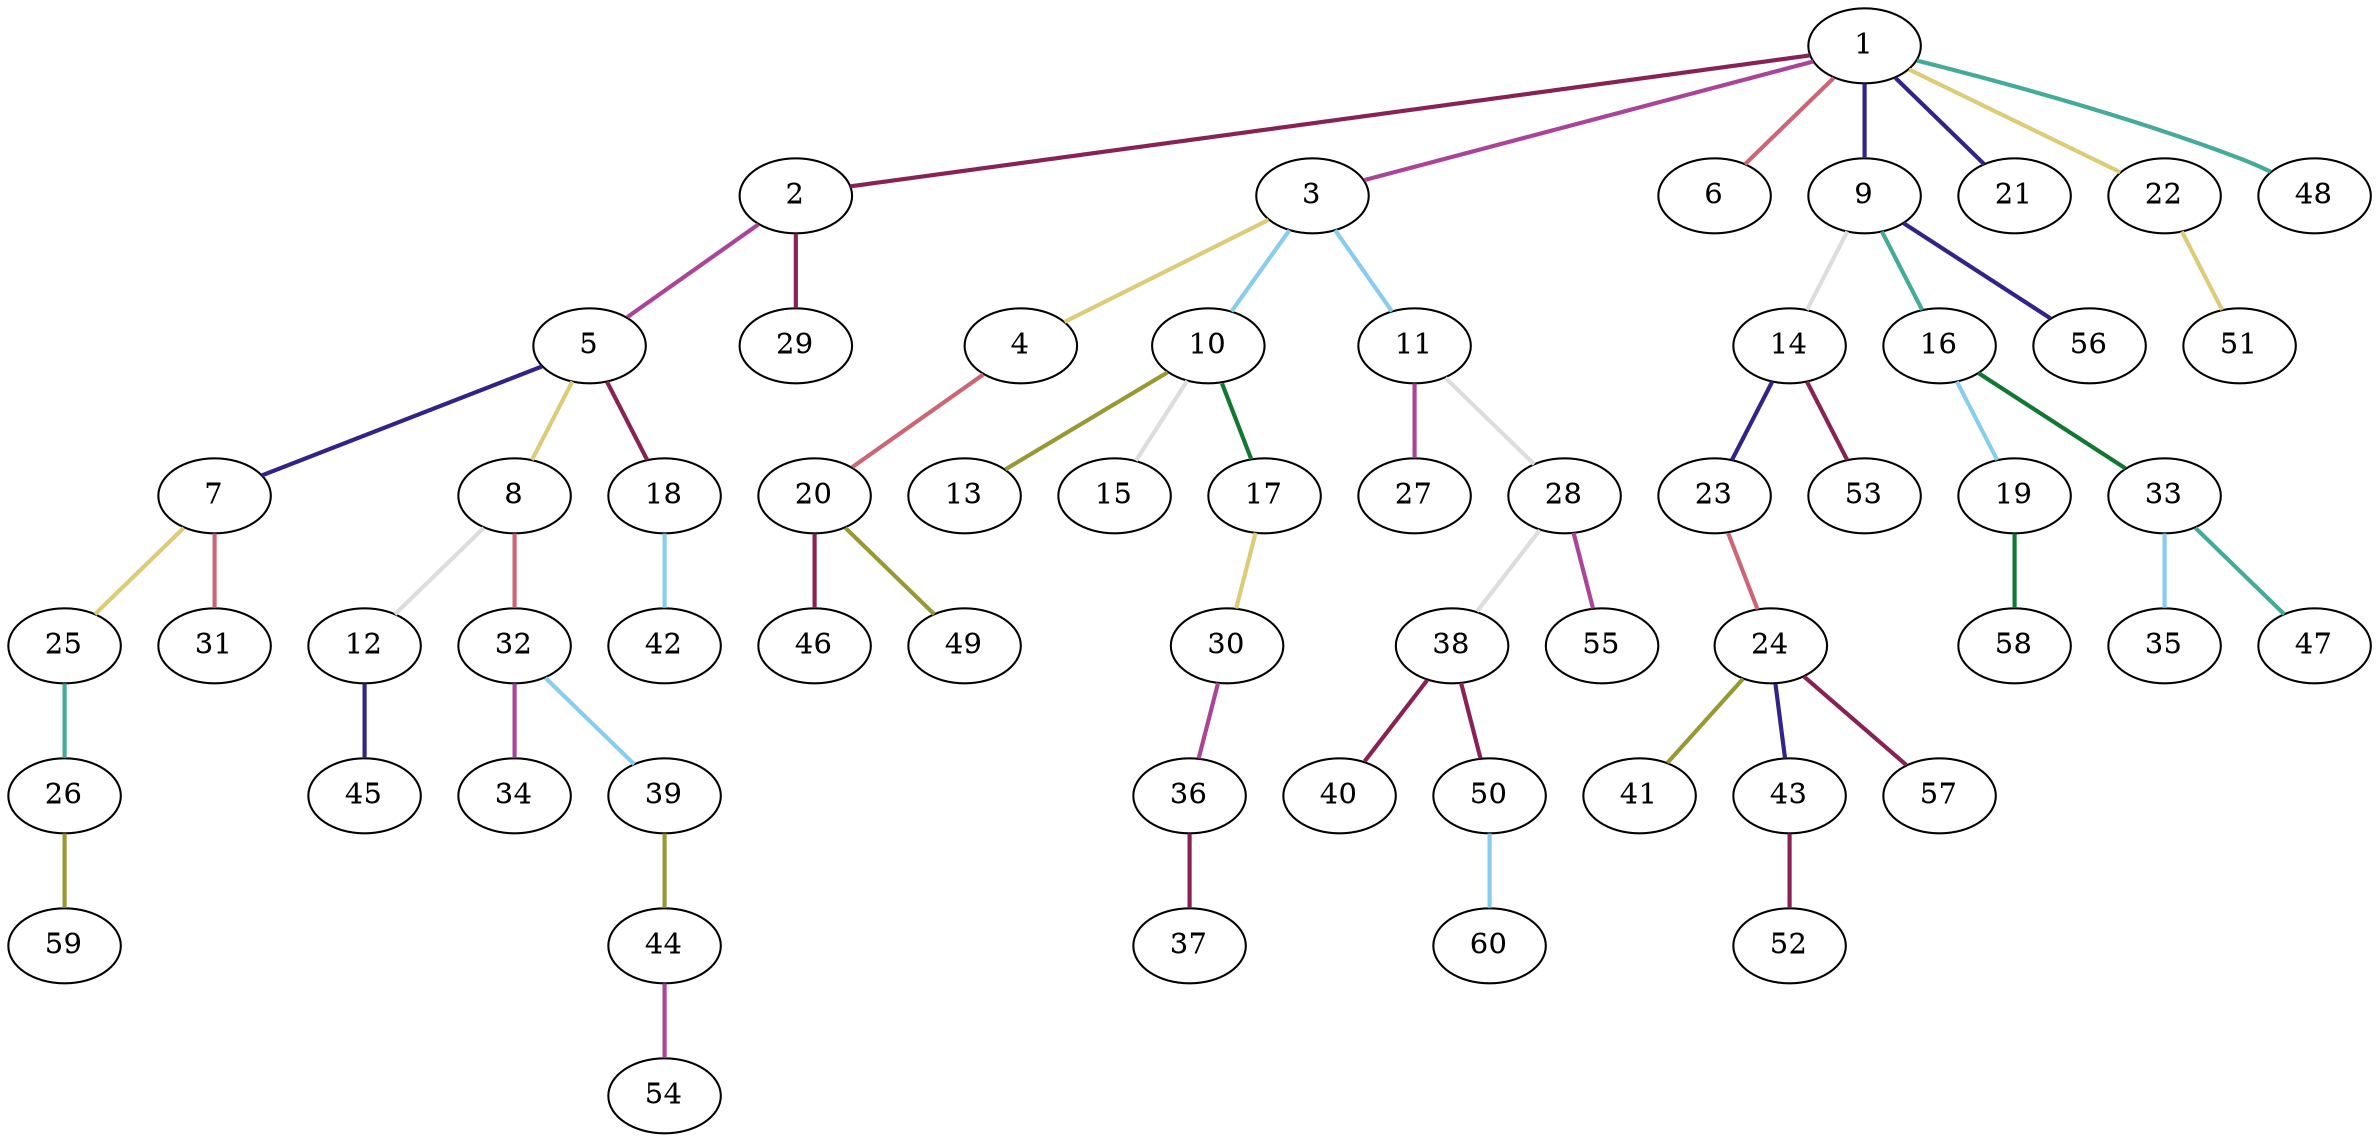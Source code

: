 graph {
	graph [rankdir=BT]
	1
	2
	2 -- 1 [color="#882255" style=bold]
	3
	3 -- 1 [color="#AA4499" style=bold]
	4
	4 -- 3 [color="#DDCC77" style=bold]
	5
	5 -- 2 [color="#AA4499" style=bold]
	6
	6 -- 1 [color="#CC6677" style=bold]
	7
	7 -- 5 [color="#332288" style=bold]
	8
	8 -- 5 [color="#DDCC77" style=bold]
	9
	9 -- 1 [color="#332288" style=bold]
	10
	10 -- 3 [color="#88CCEE" style=bold]
	11
	11 -- 3 [color="#88CCEE" style=bold]
	12
	12 -- 8 [color="#DDDDDD" style=bold]
	13
	13 -- 10 [color="#999933" style=bold]
	14
	14 -- 9 [color="#DDDDDD" style=bold]
	15
	15 -- 10 [color="#DDDDDD" style=bold]
	16
	16 -- 9 [color="#44AA99" style=bold]
	17
	17 -- 10 [color="#117733" style=bold]
	18
	18 -- 5 [color="#882255" style=bold]
	19
	19 -- 16 [color="#88CCEE" style=bold]
	20
	20 -- 4 [color="#CC6677" style=bold]
	21
	21 -- 1 [color="#332288" style=bold]
	22
	22 -- 1 [color="#DDCC77" style=bold]
	23
	23 -- 14 [color="#332288" style=bold]
	24
	24 -- 23 [color="#CC6677" style=bold]
	25
	25 -- 7 [color="#DDCC77" style=bold]
	26
	26 -- 25 [color="#44AA99" style=bold]
	27
	27 -- 11 [color="#AA4499" style=bold]
	28
	28 -- 11 [color="#DDDDDD" style=bold]
	29
	29 -- 2 [color="#882255" style=bold]
	30
	30 -- 17 [color="#DDCC77" style=bold]
	31
	31 -- 7 [color="#CC6677" style=bold]
	32
	32 -- 8 [color="#CC6677" style=bold]
	33
	33 -- 16 [color="#117733" style=bold]
	34
	34 -- 32 [color="#AA4499" style=bold]
	35
	35 -- 33 [color="#88CCEE" style=bold]
	36
	36 -- 30 [color="#AA4499" style=bold]
	37
	37 -- 36 [color="#882255" style=bold]
	38
	38 -- 28 [color="#DDDDDD" style=bold]
	39
	39 -- 32 [color="#88CCEE" style=bold]
	40
	40 -- 38 [color="#882255" style=bold]
	41
	41 -- 24 [color="#999933" style=bold]
	42
	42 -- 18 [color="#88CCEE" style=bold]
	43
	43 -- 24 [color="#332288" style=bold]
	44
	44 -- 39 [color="#999933" style=bold]
	45
	45 -- 12 [color="#332288" style=bold]
	46
	46 -- 20 [color="#882255" style=bold]
	47
	47 -- 33 [color="#44AA99" style=bold]
	48
	48 -- 1 [color="#44AA99" style=bold]
	49
	49 -- 20 [color="#999933" style=bold]
	50
	50 -- 38 [color="#882255" style=bold]
	51
	51 -- 22 [color="#DDCC77" style=bold]
	52
	52 -- 43 [color="#882255" style=bold]
	53
	53 -- 14 [color="#882255" style=bold]
	54
	54 -- 44 [color="#AA4499" style=bold]
	55
	55 -- 28 [color="#AA4499" style=bold]
	56
	56 -- 9 [color="#332288" style=bold]
	57
	57 -- 24 [color="#882255" style=bold]
	58
	58 -- 19 [color="#117733" style=bold]
	59
	59 -- 26 [color="#999933" style=bold]
	60
	60 -- 50 [color="#88CCEE" style=bold]
}